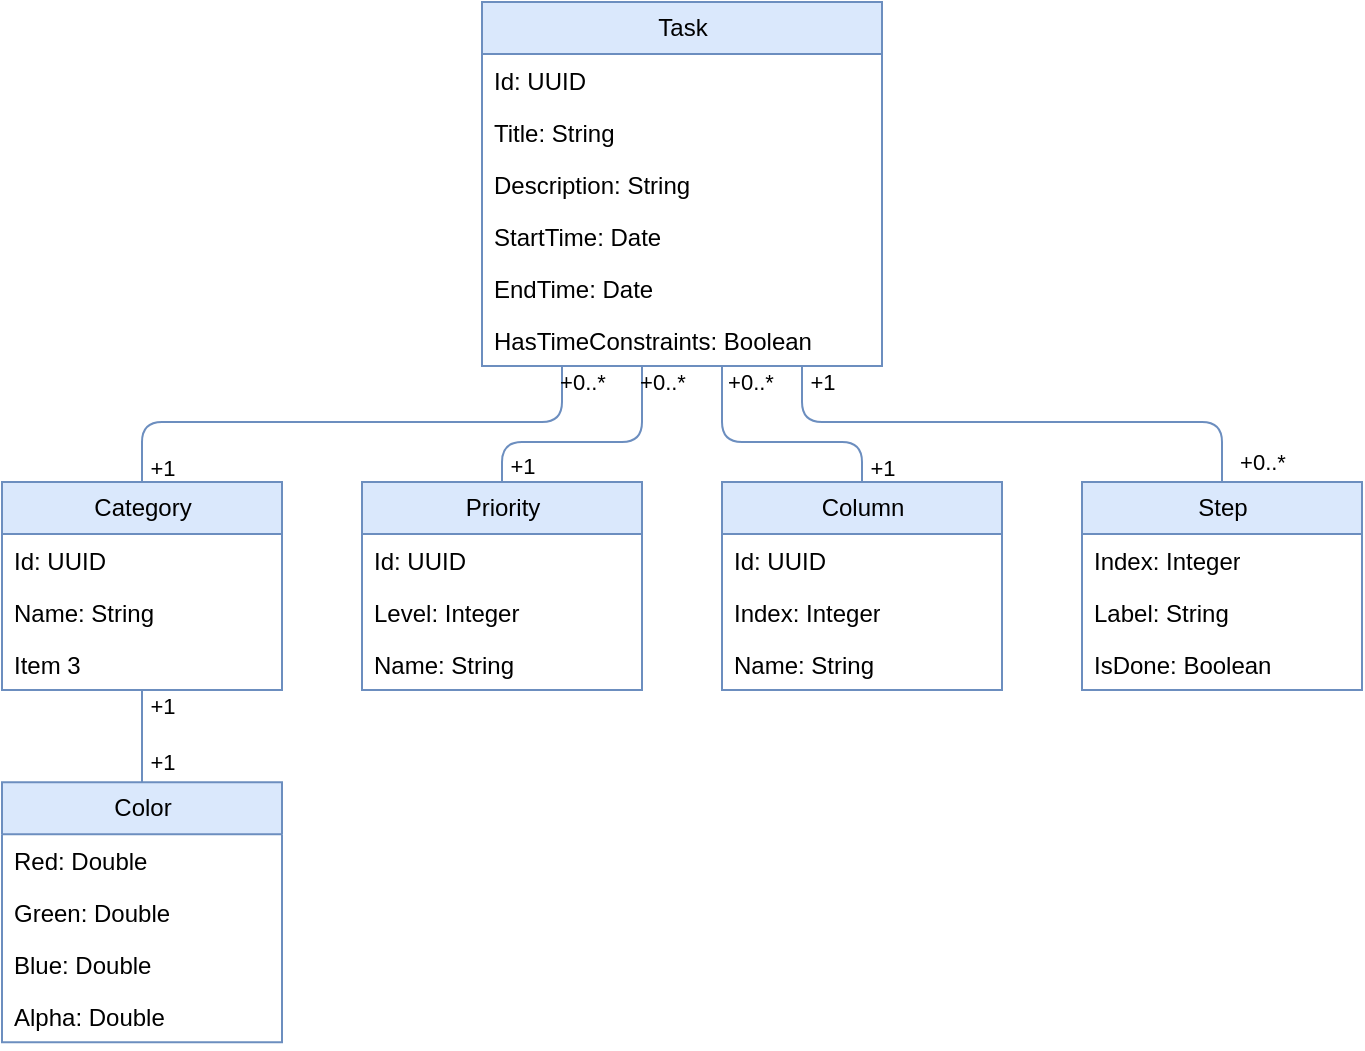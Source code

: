 <mxfile version="22.1.7" type="device">
  <diagram name="1 oldal" id="KdIXGfYalOhUa_dOvi26">
    <mxGraphModel dx="954" dy="651" grid="1" gridSize="10" guides="1" tooltips="1" connect="1" arrows="1" fold="1" page="1" pageScale="1" pageWidth="827" pageHeight="1169" math="0" shadow="0">
      <root>
        <mxCell id="0" />
        <mxCell id="1" parent="0" />
        <mxCell id="BmGdOzdEx5Pd-HnYDb_1-54" style="edgeStyle=orthogonalEdgeStyle;rounded=1;orthogonalLoop=1;jettySize=auto;html=1;entryX=0.5;entryY=0;entryDx=0;entryDy=0;fillColor=#dae8fc;strokeColor=#6c8ebf;endArrow=none;endFill=0;" edge="1" parent="1" source="BmGdOzdEx5Pd-HnYDb_1-26" target="BmGdOzdEx5Pd-HnYDb_1-47">
          <mxGeometry relative="1" as="geometry">
            <Array as="points">
              <mxPoint x="320" y="240" />
              <mxPoint x="110" y="240" />
            </Array>
          </mxGeometry>
        </mxCell>
        <mxCell id="BmGdOzdEx5Pd-HnYDb_1-61" value="+1" style="edgeLabel;html=1;align=center;verticalAlign=middle;resizable=0;points=[];labelBackgroundColor=none;" vertex="1" connectable="0" parent="BmGdOzdEx5Pd-HnYDb_1-54">
          <mxGeometry x="0.921" y="2" relative="1" as="geometry">
            <mxPoint x="8" y="3" as="offset" />
          </mxGeometry>
        </mxCell>
        <mxCell id="BmGdOzdEx5Pd-HnYDb_1-65" value="+0..*" style="edgeLabel;html=1;align=center;verticalAlign=middle;resizable=0;points=[];labelBackgroundColor=none;" vertex="1" connectable="0" parent="BmGdOzdEx5Pd-HnYDb_1-54">
          <mxGeometry x="-0.933" relative="1" as="geometry">
            <mxPoint x="10" y="-1" as="offset" />
          </mxGeometry>
        </mxCell>
        <mxCell id="BmGdOzdEx5Pd-HnYDb_1-56" value="+1" style="edgeStyle=orthogonalEdgeStyle;rounded=1;orthogonalLoop=1;jettySize=auto;html=1;fillColor=#dae8fc;strokeColor=#6c8ebf;endArrow=none;endFill=0;labelBackgroundColor=none;" edge="1" parent="1" source="BmGdOzdEx5Pd-HnYDb_1-26" target="BmGdOzdEx5Pd-HnYDb_1-30">
          <mxGeometry x="0.865" y="10" relative="1" as="geometry">
            <Array as="points">
              <mxPoint x="360" y="250" />
              <mxPoint x="290" y="250" />
            </Array>
            <mxPoint as="offset" />
          </mxGeometry>
        </mxCell>
        <mxCell id="BmGdOzdEx5Pd-HnYDb_1-66" value="+0..*" style="edgeLabel;html=1;align=center;verticalAlign=middle;resizable=0;points=[];labelBackgroundColor=none;" vertex="1" connectable="0" parent="BmGdOzdEx5Pd-HnYDb_1-56">
          <mxGeometry relative="1" as="geometry">
            <mxPoint x="36" y="-30" as="offset" />
          </mxGeometry>
        </mxCell>
        <mxCell id="BmGdOzdEx5Pd-HnYDb_1-57" style="edgeStyle=orthogonalEdgeStyle;rounded=1;orthogonalLoop=1;jettySize=auto;html=1;entryX=0.5;entryY=0;entryDx=0;entryDy=0;fillColor=#dae8fc;strokeColor=#6c8ebf;endArrow=none;endFill=0;" edge="1" parent="1" source="BmGdOzdEx5Pd-HnYDb_1-26" target="BmGdOzdEx5Pd-HnYDb_1-38">
          <mxGeometry relative="1" as="geometry">
            <Array as="points">
              <mxPoint x="400" y="250" />
              <mxPoint x="470" y="250" />
            </Array>
          </mxGeometry>
        </mxCell>
        <mxCell id="BmGdOzdEx5Pd-HnYDb_1-62" value="+1" style="edgeLabel;html=1;align=center;verticalAlign=middle;resizable=0;points=[];labelBackgroundColor=none;" vertex="1" connectable="0" parent="BmGdOzdEx5Pd-HnYDb_1-57">
          <mxGeometry x="0.722" y="2" relative="1" as="geometry">
            <mxPoint x="8" y="11" as="offset" />
          </mxGeometry>
        </mxCell>
        <mxCell id="BmGdOzdEx5Pd-HnYDb_1-67" value="+0..*" style="edgeLabel;html=1;align=center;verticalAlign=middle;resizable=0;points=[];labelBackgroundColor=none;" vertex="1" connectable="0" parent="BmGdOzdEx5Pd-HnYDb_1-57">
          <mxGeometry relative="1" as="geometry">
            <mxPoint x="-12" y="-30" as="offset" />
          </mxGeometry>
        </mxCell>
        <mxCell id="BmGdOzdEx5Pd-HnYDb_1-58" style="edgeStyle=orthogonalEdgeStyle;rounded=1;orthogonalLoop=1;jettySize=auto;html=1;entryX=0.5;entryY=0;entryDx=0;entryDy=0;fillColor=#dae8fc;strokeColor=#6c8ebf;endArrow=none;endFill=0;" edge="1" parent="1" source="BmGdOzdEx5Pd-HnYDb_1-26" target="BmGdOzdEx5Pd-HnYDb_1-42">
          <mxGeometry relative="1" as="geometry">
            <Array as="points">
              <mxPoint x="440" y="240" />
              <mxPoint x="650" y="240" />
            </Array>
          </mxGeometry>
        </mxCell>
        <mxCell id="BmGdOzdEx5Pd-HnYDb_1-63" value="+0..*" style="edgeLabel;html=1;align=center;verticalAlign=middle;resizable=0;points=[];labelBackgroundColor=none;" vertex="1" connectable="0" parent="BmGdOzdEx5Pd-HnYDb_1-58">
          <mxGeometry x="0.941" y="-1" relative="1" as="geometry">
            <mxPoint x="21" y="-2" as="offset" />
          </mxGeometry>
        </mxCell>
        <mxCell id="BmGdOzdEx5Pd-HnYDb_1-68" value="+1" style="edgeLabel;html=1;align=center;verticalAlign=middle;resizable=0;points=[];labelBackgroundColor=none;" vertex="1" connectable="0" parent="BmGdOzdEx5Pd-HnYDb_1-58">
          <mxGeometry x="-0.933" y="-1" relative="1" as="geometry">
            <mxPoint x="11" y="-1" as="offset" />
          </mxGeometry>
        </mxCell>
        <mxCell id="BmGdOzdEx5Pd-HnYDb_1-26" value="Task" style="swimlane;fontStyle=0;childLayout=stackLayout;horizontal=1;startSize=26;fillColor=#dae8fc;horizontalStack=0;resizeParent=1;resizeParentMax=0;resizeLast=0;collapsible=1;marginBottom=0;html=1;strokeColor=#6c8ebf;" vertex="1" parent="1">
          <mxGeometry x="280" y="30" width="200" height="182" as="geometry">
            <mxRectangle x="540" y="460" width="70" height="30" as="alternateBounds" />
          </mxGeometry>
        </mxCell>
        <mxCell id="BmGdOzdEx5Pd-HnYDb_1-51" value="Id: UUID" style="text;align=left;verticalAlign=top;spacingLeft=4;spacingRight=4;overflow=hidden;rotatable=0;points=[[0,0.5],[1,0.5]];portConstraint=eastwest;whiteSpace=wrap;html=1;" vertex="1" parent="BmGdOzdEx5Pd-HnYDb_1-26">
          <mxGeometry y="26" width="200" height="26" as="geometry" />
        </mxCell>
        <mxCell id="BmGdOzdEx5Pd-HnYDb_1-27" value="Title: String" style="text;align=left;verticalAlign=top;spacingLeft=4;spacingRight=4;overflow=hidden;rotatable=0;points=[[0,0.5],[1,0.5]];portConstraint=eastwest;whiteSpace=wrap;html=1;" vertex="1" parent="BmGdOzdEx5Pd-HnYDb_1-26">
          <mxGeometry y="52" width="200" height="26" as="geometry" />
        </mxCell>
        <mxCell id="BmGdOzdEx5Pd-HnYDb_1-53" value="Description: String" style="text;align=left;verticalAlign=top;spacingLeft=4;spacingRight=4;overflow=hidden;rotatable=0;points=[[0,0.5],[1,0.5]];portConstraint=eastwest;whiteSpace=wrap;html=1;" vertex="1" parent="BmGdOzdEx5Pd-HnYDb_1-26">
          <mxGeometry y="78" width="200" height="26" as="geometry" />
        </mxCell>
        <mxCell id="BmGdOzdEx5Pd-HnYDb_1-28" value="StartTime: Date" style="text;align=left;verticalAlign=top;spacingLeft=4;spacingRight=4;overflow=hidden;rotatable=0;points=[[0,0.5],[1,0.5]];portConstraint=eastwest;whiteSpace=wrap;html=1;" vertex="1" parent="BmGdOzdEx5Pd-HnYDb_1-26">
          <mxGeometry y="104" width="200" height="26" as="geometry" />
        </mxCell>
        <mxCell id="BmGdOzdEx5Pd-HnYDb_1-29" value="EndTime: Date" style="text;align=left;verticalAlign=top;spacingLeft=4;spacingRight=4;overflow=hidden;rotatable=0;points=[[0,0.5],[1,0.5]];portConstraint=eastwest;whiteSpace=wrap;html=1;" vertex="1" parent="BmGdOzdEx5Pd-HnYDb_1-26">
          <mxGeometry y="130" width="200" height="26" as="geometry" />
        </mxCell>
        <mxCell id="BmGdOzdEx5Pd-HnYDb_1-52" value="HasTimeConstraints: Boolean" style="text;align=left;verticalAlign=top;spacingLeft=4;spacingRight=4;overflow=hidden;rotatable=0;points=[[0,0.5],[1,0.5]];portConstraint=eastwest;whiteSpace=wrap;html=1;" vertex="1" parent="BmGdOzdEx5Pd-HnYDb_1-26">
          <mxGeometry y="156" width="200" height="26" as="geometry" />
        </mxCell>
        <mxCell id="BmGdOzdEx5Pd-HnYDb_1-30" value="Priority" style="swimlane;fontStyle=0;childLayout=stackLayout;horizontal=1;startSize=26;fillColor=#dae8fc;horizontalStack=0;resizeParent=1;resizeParentMax=0;resizeLast=0;collapsible=1;marginBottom=0;html=1;strokeColor=#6c8ebf;" vertex="1" parent="1">
          <mxGeometry x="220" y="270" width="140" height="104" as="geometry" />
        </mxCell>
        <mxCell id="BmGdOzdEx5Pd-HnYDb_1-31" value="Id: UUID" style="text;align=left;verticalAlign=top;spacingLeft=4;spacingRight=4;overflow=hidden;rotatable=0;points=[[0,0.5],[1,0.5]];portConstraint=eastwest;whiteSpace=wrap;html=1;" vertex="1" parent="BmGdOzdEx5Pd-HnYDb_1-30">
          <mxGeometry y="26" width="140" height="26" as="geometry" />
        </mxCell>
        <mxCell id="BmGdOzdEx5Pd-HnYDb_1-32" value="Level: Integer" style="text;align=left;verticalAlign=top;spacingLeft=4;spacingRight=4;overflow=hidden;rotatable=0;points=[[0,0.5],[1,0.5]];portConstraint=eastwest;whiteSpace=wrap;html=1;" vertex="1" parent="BmGdOzdEx5Pd-HnYDb_1-30">
          <mxGeometry y="52" width="140" height="26" as="geometry" />
        </mxCell>
        <mxCell id="BmGdOzdEx5Pd-HnYDb_1-33" value="Name: String" style="text;align=left;verticalAlign=top;spacingLeft=4;spacingRight=4;overflow=hidden;rotatable=0;points=[[0,0.5],[1,0.5]];portConstraint=eastwest;whiteSpace=wrap;html=1;" vertex="1" parent="BmGdOzdEx5Pd-HnYDb_1-30">
          <mxGeometry y="78" width="140" height="26" as="geometry" />
        </mxCell>
        <mxCell id="BmGdOzdEx5Pd-HnYDb_1-34" value="Color" style="swimlane;fontStyle=0;childLayout=stackLayout;horizontal=1;startSize=26;fillColor=#dae8fc;horizontalStack=0;resizeParent=1;resizeParentMax=0;resizeLast=0;collapsible=1;marginBottom=0;html=1;strokeColor=#6c8ebf;" vertex="1" parent="1">
          <mxGeometry x="40" y="420.1" width="140" height="130" as="geometry" />
        </mxCell>
        <mxCell id="BmGdOzdEx5Pd-HnYDb_1-35" value="Red: Double" style="text;align=left;verticalAlign=top;spacingLeft=4;spacingRight=4;overflow=hidden;rotatable=0;points=[[0,0.5],[1,0.5]];portConstraint=eastwest;whiteSpace=wrap;html=1;" vertex="1" parent="BmGdOzdEx5Pd-HnYDb_1-34">
          <mxGeometry y="26" width="140" height="26" as="geometry" />
        </mxCell>
        <mxCell id="BmGdOzdEx5Pd-HnYDb_1-36" value="Green: Double" style="text;align=left;verticalAlign=top;spacingLeft=4;spacingRight=4;overflow=hidden;rotatable=0;points=[[0,0.5],[1,0.5]];portConstraint=eastwest;whiteSpace=wrap;html=1;" vertex="1" parent="BmGdOzdEx5Pd-HnYDb_1-34">
          <mxGeometry y="52" width="140" height="26" as="geometry" />
        </mxCell>
        <mxCell id="BmGdOzdEx5Pd-HnYDb_1-37" value="Blue: Double" style="text;align=left;verticalAlign=top;spacingLeft=4;spacingRight=4;overflow=hidden;rotatable=0;points=[[0,0.5],[1,0.5]];portConstraint=eastwest;whiteSpace=wrap;html=1;" vertex="1" parent="BmGdOzdEx5Pd-HnYDb_1-34">
          <mxGeometry y="78" width="140" height="26" as="geometry" />
        </mxCell>
        <mxCell id="BmGdOzdEx5Pd-HnYDb_1-46" value="Alpha: Double" style="text;align=left;verticalAlign=top;spacingLeft=4;spacingRight=4;overflow=hidden;rotatable=0;points=[[0,0.5],[1,0.5]];portConstraint=eastwest;whiteSpace=wrap;html=1;" vertex="1" parent="BmGdOzdEx5Pd-HnYDb_1-34">
          <mxGeometry y="104" width="140" height="26" as="geometry" />
        </mxCell>
        <mxCell id="BmGdOzdEx5Pd-HnYDb_1-38" value="Column" style="swimlane;fontStyle=0;childLayout=stackLayout;horizontal=1;startSize=26;fillColor=#dae8fc;horizontalStack=0;resizeParent=1;resizeParentMax=0;resizeLast=0;collapsible=1;marginBottom=0;html=1;strokeColor=#6c8ebf;" vertex="1" parent="1">
          <mxGeometry x="400" y="270" width="140" height="104" as="geometry" />
        </mxCell>
        <mxCell id="BmGdOzdEx5Pd-HnYDb_1-39" value="Id: UUID" style="text;align=left;verticalAlign=top;spacingLeft=4;spacingRight=4;overflow=hidden;rotatable=0;points=[[0,0.5],[1,0.5]];portConstraint=eastwest;whiteSpace=wrap;html=1;" vertex="1" parent="BmGdOzdEx5Pd-HnYDb_1-38">
          <mxGeometry y="26" width="140" height="26" as="geometry" />
        </mxCell>
        <mxCell id="BmGdOzdEx5Pd-HnYDb_1-40" value="Index: Integer" style="text;align=left;verticalAlign=top;spacingLeft=4;spacingRight=4;overflow=hidden;rotatable=0;points=[[0,0.5],[1,0.5]];portConstraint=eastwest;whiteSpace=wrap;html=1;" vertex="1" parent="BmGdOzdEx5Pd-HnYDb_1-38">
          <mxGeometry y="52" width="140" height="26" as="geometry" />
        </mxCell>
        <mxCell id="BmGdOzdEx5Pd-HnYDb_1-41" value="Name: String" style="text;align=left;verticalAlign=top;spacingLeft=4;spacingRight=4;overflow=hidden;rotatable=0;points=[[0,0.5],[1,0.5]];portConstraint=eastwest;whiteSpace=wrap;html=1;" vertex="1" parent="BmGdOzdEx5Pd-HnYDb_1-38">
          <mxGeometry y="78" width="140" height="26" as="geometry" />
        </mxCell>
        <mxCell id="BmGdOzdEx5Pd-HnYDb_1-42" value="Step" style="swimlane;fontStyle=0;childLayout=stackLayout;horizontal=1;startSize=26;fillColor=#dae8fc;horizontalStack=0;resizeParent=1;resizeParentMax=0;resizeLast=0;collapsible=1;marginBottom=0;html=1;strokeColor=#6c8ebf;" vertex="1" parent="1">
          <mxGeometry x="580" y="270" width="140" height="104" as="geometry" />
        </mxCell>
        <mxCell id="BmGdOzdEx5Pd-HnYDb_1-43" value="Index: Integer" style="text;align=left;verticalAlign=top;spacingLeft=4;spacingRight=4;overflow=hidden;rotatable=0;points=[[0,0.5],[1,0.5]];portConstraint=eastwest;whiteSpace=wrap;html=1;" vertex="1" parent="BmGdOzdEx5Pd-HnYDb_1-42">
          <mxGeometry y="26" width="140" height="26" as="geometry" />
        </mxCell>
        <mxCell id="BmGdOzdEx5Pd-HnYDb_1-44" value="Label: String" style="text;align=left;verticalAlign=top;spacingLeft=4;spacingRight=4;overflow=hidden;rotatable=0;points=[[0,0.5],[1,0.5]];portConstraint=eastwest;whiteSpace=wrap;html=1;" vertex="1" parent="BmGdOzdEx5Pd-HnYDb_1-42">
          <mxGeometry y="52" width="140" height="26" as="geometry" />
        </mxCell>
        <mxCell id="BmGdOzdEx5Pd-HnYDb_1-45" value="IsDone: Boolean" style="text;align=left;verticalAlign=top;spacingLeft=4;spacingRight=4;overflow=hidden;rotatable=0;points=[[0,0.5],[1,0.5]];portConstraint=eastwest;whiteSpace=wrap;html=1;" vertex="1" parent="BmGdOzdEx5Pd-HnYDb_1-42">
          <mxGeometry y="78" width="140" height="26" as="geometry" />
        </mxCell>
        <mxCell id="BmGdOzdEx5Pd-HnYDb_1-59" style="edgeStyle=orthogonalEdgeStyle;rounded=0;orthogonalLoop=1;jettySize=auto;html=1;entryX=0.5;entryY=0;entryDx=0;entryDy=0;fillColor=#dae8fc;strokeColor=#6c8ebf;endArrow=none;endFill=0;" edge="1" parent="1" source="BmGdOzdEx5Pd-HnYDb_1-47" target="BmGdOzdEx5Pd-HnYDb_1-34">
          <mxGeometry relative="1" as="geometry" />
        </mxCell>
        <mxCell id="BmGdOzdEx5Pd-HnYDb_1-60" value="+1" style="edgeLabel;html=1;align=center;verticalAlign=middle;resizable=0;points=[];labelBackgroundColor=none;" vertex="1" connectable="0" parent="BmGdOzdEx5Pd-HnYDb_1-59">
          <mxGeometry x="0.227" y="4" relative="1" as="geometry">
            <mxPoint x="6" y="7" as="offset" />
          </mxGeometry>
        </mxCell>
        <mxCell id="BmGdOzdEx5Pd-HnYDb_1-64" value="+1" style="edgeLabel;html=1;align=center;verticalAlign=middle;resizable=0;points=[];labelBackgroundColor=none;" vertex="1" connectable="0" parent="BmGdOzdEx5Pd-HnYDb_1-59">
          <mxGeometry x="-0.666" y="1" relative="1" as="geometry">
            <mxPoint x="9" as="offset" />
          </mxGeometry>
        </mxCell>
        <mxCell id="BmGdOzdEx5Pd-HnYDb_1-47" value="Category" style="swimlane;fontStyle=0;childLayout=stackLayout;horizontal=1;startSize=26;fillColor=#dae8fc;horizontalStack=0;resizeParent=1;resizeParentMax=0;resizeLast=0;collapsible=1;marginBottom=0;html=1;strokeColor=#6c8ebf;" vertex="1" parent="1">
          <mxGeometry x="40" y="270" width="140" height="104" as="geometry" />
        </mxCell>
        <mxCell id="BmGdOzdEx5Pd-HnYDb_1-48" value="Id: UUID" style="text;align=left;verticalAlign=top;spacingLeft=4;spacingRight=4;overflow=hidden;rotatable=0;points=[[0,0.5],[1,0.5]];portConstraint=eastwest;whiteSpace=wrap;html=1;" vertex="1" parent="BmGdOzdEx5Pd-HnYDb_1-47">
          <mxGeometry y="26" width="140" height="26" as="geometry" />
        </mxCell>
        <mxCell id="BmGdOzdEx5Pd-HnYDb_1-49" value="Name: String" style="text;align=left;verticalAlign=top;spacingLeft=4;spacingRight=4;overflow=hidden;rotatable=0;points=[[0,0.5],[1,0.5]];portConstraint=eastwest;whiteSpace=wrap;html=1;" vertex="1" parent="BmGdOzdEx5Pd-HnYDb_1-47">
          <mxGeometry y="52" width="140" height="26" as="geometry" />
        </mxCell>
        <mxCell id="BmGdOzdEx5Pd-HnYDb_1-50" value="Item 3" style="text;align=left;verticalAlign=top;spacingLeft=4;spacingRight=4;overflow=hidden;rotatable=0;points=[[0,0.5],[1,0.5]];portConstraint=eastwest;whiteSpace=wrap;html=1;" vertex="1" parent="BmGdOzdEx5Pd-HnYDb_1-47">
          <mxGeometry y="78" width="140" height="26" as="geometry" />
        </mxCell>
      </root>
    </mxGraphModel>
  </diagram>
</mxfile>
